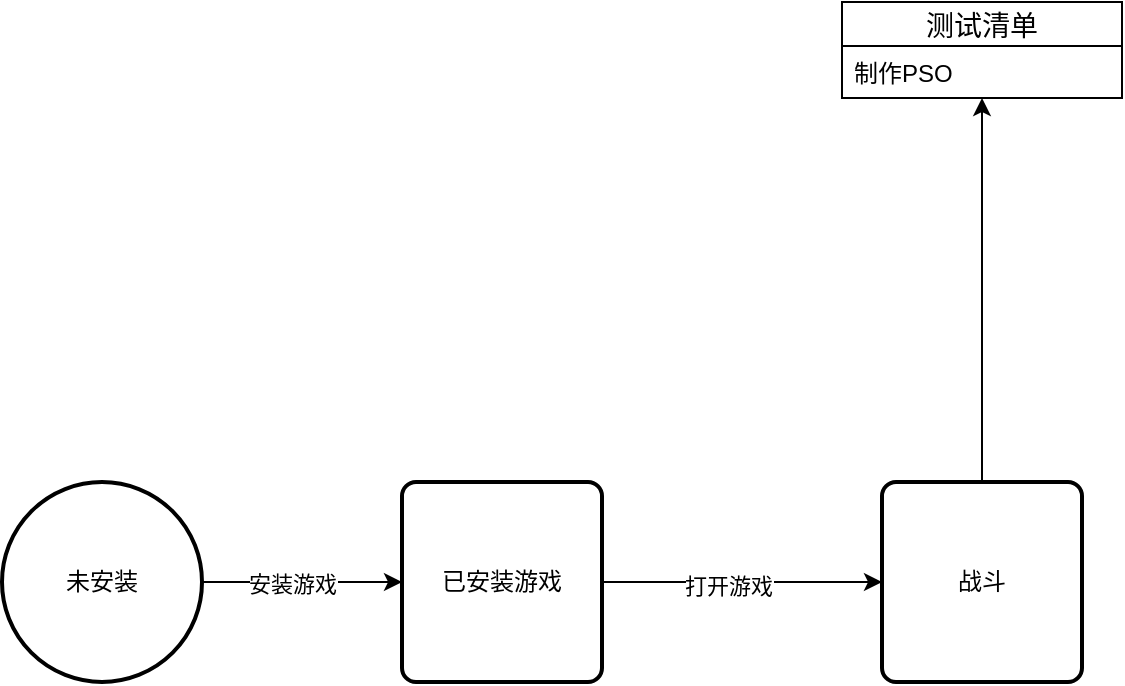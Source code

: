 <mxfile>
    <diagram id="6hGFLwfOUW9BJ-s0fimq" name="Page-1">
        <mxGraphModel dx="1296" dy="453" grid="1" gridSize="10" guides="1" tooltips="1" connect="1" arrows="1" fold="1" page="1" pageScale="1" pageWidth="5000" pageHeight="5000" math="0" shadow="0">
            <root>
                <mxCell id="0"/>
                <mxCell id="1" parent="0"/>
                <mxCell id="26" value="" style="edgeStyle=orthogonalEdgeStyle;rounded=0;orthogonalLoop=1;jettySize=auto;html=1;exitX=1;exitY=0.5;exitDx=0;exitDy=0;exitPerimeter=0;entryX=0;entryY=0.5;entryDx=0;entryDy=0;fontFamily=Helvetica;fontStyle=0" parent="1" source="2" target="3" edge="1">
                    <mxGeometry relative="1" as="geometry"/>
                </mxCell>
                <mxCell id="27" value="安装游戏" style="edgeLabel;html=1;align=center;verticalAlign=middle;resizable=0;points=[];fontStyle=0" parent="26" vertex="1" connectable="0">
                    <mxGeometry x="-0.104" y="-1" relative="1" as="geometry">
                        <mxPoint as="offset"/>
                    </mxGeometry>
                </mxCell>
                <mxCell id="2" value="未安装" style="strokeWidth=2;html=1;shape=mxgraph.flowchart.start_2;whiteSpace=wrap;" parent="1" vertex="1">
                    <mxGeometry x="260" y="480" width="100" height="100" as="geometry"/>
                </mxCell>
                <mxCell id="19" style="edgeStyle=orthogonalEdgeStyle;rounded=0;orthogonalLoop=1;jettySize=auto;html=1;exitX=1;exitY=0.5;exitDx=0;exitDy=0;entryX=0;entryY=0.5;entryDx=0;entryDy=0;fontStyle=0" parent="1" source="3" target="9" edge="1">
                    <mxGeometry relative="1" as="geometry"/>
                </mxCell>
                <mxCell id="22" value="打开游戏" style="edgeLabel;html=1;align=center;verticalAlign=middle;resizable=0;points=[];" parent="19" vertex="1" connectable="0">
                    <mxGeometry x="-0.1" y="-2" relative="1" as="geometry">
                        <mxPoint as="offset"/>
                    </mxGeometry>
                </mxCell>
                <mxCell id="3" value="已安装游戏" style="rounded=1;whiteSpace=wrap;html=1;absoluteArcSize=1;arcSize=14;strokeWidth=2;" parent="1" vertex="1">
                    <mxGeometry x="460" y="480" width="100" height="100" as="geometry"/>
                </mxCell>
                <mxCell id="9" value="战斗" style="rounded=1;whiteSpace=wrap;html=1;absoluteArcSize=1;arcSize=14;strokeWidth=2;" parent="1" vertex="1">
                    <mxGeometry x="700" y="480" width="100" height="100" as="geometry"/>
                </mxCell>
                <mxCell id="103" value="中优先度" parent="0" visible="0"/>
                <mxCell id="128" value="测试清单" style="swimlane;fontStyle=0;childLayout=stackLayout;horizontal=1;startSize=22;horizontalStack=0;resizeParent=1;resizeParentMax=0;resizeLast=0;collapsible=1;marginBottom=0;align=center;fontSize=14;swimlaneFillColor=none;" parent="103" vertex="1">
                    <mxGeometry x="1080" y="180" width="140" height="142" as="geometry">
                        <mxRectangle x="960" y="250" width="80" height="22" as="alternateBounds"/>
                    </mxGeometry>
                </mxCell>
                <mxCell id="169" value="打开养成的所有界面" style="text;strokeColor=none;fillColor=none;spacingLeft=4;spacingRight=4;overflow=hidden;rotatable=0;points=[[0,0.5],[1,0.5]];portConstraint=eastwest;fontSize=12;" parent="128" vertex="1">
                    <mxGeometry y="22" width="140" height="30" as="geometry"/>
                </mxCell>
                <mxCell id="170" value="福利界面每日签到" style="text;strokeColor=none;fillColor=none;spacingLeft=4;spacingRight=4;overflow=hidden;rotatable=0;points=[[0,0.5],[1,0.5]];portConstraint=eastwest;fontSize=12;" parent="128" vertex="1">
                    <mxGeometry y="52" width="140" height="30" as="geometry"/>
                </mxCell>
                <mxCell id="171" value="领取等级礼包" style="text;strokeColor=none;fillColor=none;spacingLeft=4;spacingRight=4;overflow=hidden;rotatable=0;points=[[0,0.5],[1,0.5]];portConstraint=eastwest;fontSize=12;" parent="128" vertex="1">
                    <mxGeometry y="82" width="140" height="30" as="geometry"/>
                </mxCell>
                <mxCell id="172" value="领取在线礼包" style="text;strokeColor=none;fillColor=none;spacingLeft=4;spacingRight=4;overflow=hidden;rotatable=0;points=[[0,0.5],[1,0.5]];portConstraint=eastwest;fontSize=12;" parent="128" vertex="1">
                    <mxGeometry y="112" width="140" height="30" as="geometry"/>
                </mxCell>
                <mxCell id="102" value="高优先度" parent="0" visible="0"/>
                <mxCell id="157" value="测试清单" style="swimlane;fontStyle=0;childLayout=stackLayout;horizontal=1;startSize=22;horizontalStack=0;resizeParent=1;resizeParentMax=0;resizeLast=0;collapsible=1;marginBottom=0;align=center;fontSize=14;swimlaneFillColor=none;" parent="102" vertex="1">
                    <mxGeometry x="900" y="260" width="140" height="52" as="geometry">
                        <mxRectangle x="960" y="250" width="80" height="22" as="alternateBounds"/>
                    </mxGeometry>
                </mxCell>
                <mxCell id="158" value="从零转职" style="text;strokeColor=none;fillColor=none;spacingLeft=4;spacingRight=4;overflow=hidden;rotatable=0;points=[[0,0.5],[1,0.5]];portConstraint=eastwest;fontSize=12;" parent="157" vertex="1">
                    <mxGeometry y="22" width="140" height="30" as="geometry"/>
                </mxCell>
                <mxCell id="159" value="测试清单" style="swimlane;fontStyle=0;childLayout=stackLayout;horizontal=1;startSize=22;horizontalStack=0;resizeParent=1;resizeParentMax=0;resizeLast=0;collapsible=1;marginBottom=0;align=center;fontSize=14;swimlaneFillColor=none;" parent="102" vertex="1">
                    <mxGeometry x="1080" y="260" width="140" height="52" as="geometry">
                        <mxRectangle x="960" y="250" width="80" height="22" as="alternateBounds"/>
                    </mxGeometry>
                </mxCell>
                <mxCell id="160" value="全章节流程" style="text;strokeColor=none;fillColor=none;spacingLeft=4;spacingRight=4;overflow=hidden;rotatable=0;points=[[0,0.5],[1,0.5]];portConstraint=eastwest;fontSize=12;" parent="159" vertex="1">
                    <mxGeometry y="22" width="140" height="30" as="geometry"/>
                </mxCell>
                <mxCell id="116" value="顶级优先度" parent="0"/>
                <mxCell id="178" value="测试清单" style="swimlane;fontStyle=0;childLayout=stackLayout;horizontal=1;startSize=22;horizontalStack=0;resizeParent=1;resizeParentMax=0;resizeLast=0;collapsible=1;marginBottom=0;align=center;fontSize=14;swimlaneFillColor=none;" parent="116" vertex="1">
                    <mxGeometry x="680" y="240" width="140" height="48" as="geometry">
                        <mxRectangle x="960" y="250" width="80" height="22" as="alternateBounds"/>
                    </mxGeometry>
                </mxCell>
                <mxCell id="179" value="制作PSO" style="text;strokeColor=none;fillColor=none;spacingLeft=4;spacingRight=4;overflow=hidden;rotatable=0;points=[[0,0.5],[1,0.5]];portConstraint=eastwest;fontSize=12;" parent="178" vertex="1">
                    <mxGeometry y="22" width="140" height="26" as="geometry"/>
                </mxCell>
                <mxCell id="180" style="edgeStyle=orthogonalEdgeStyle;rounded=0;orthogonalLoop=1;jettySize=auto;html=1;exitX=0.5;exitY=0;exitDx=0;exitDy=0;entryX=0.5;entryY=1;entryDx=0;entryDy=0;" parent="116" source="9" target="178" edge="1">
                    <mxGeometry relative="1" as="geometry"/>
                </mxCell>
                <mxCell id="143" value="单一任务" parent="0" visible="0"/>
            </root>
        </mxGraphModel>
    </diagram>
</mxfile>
